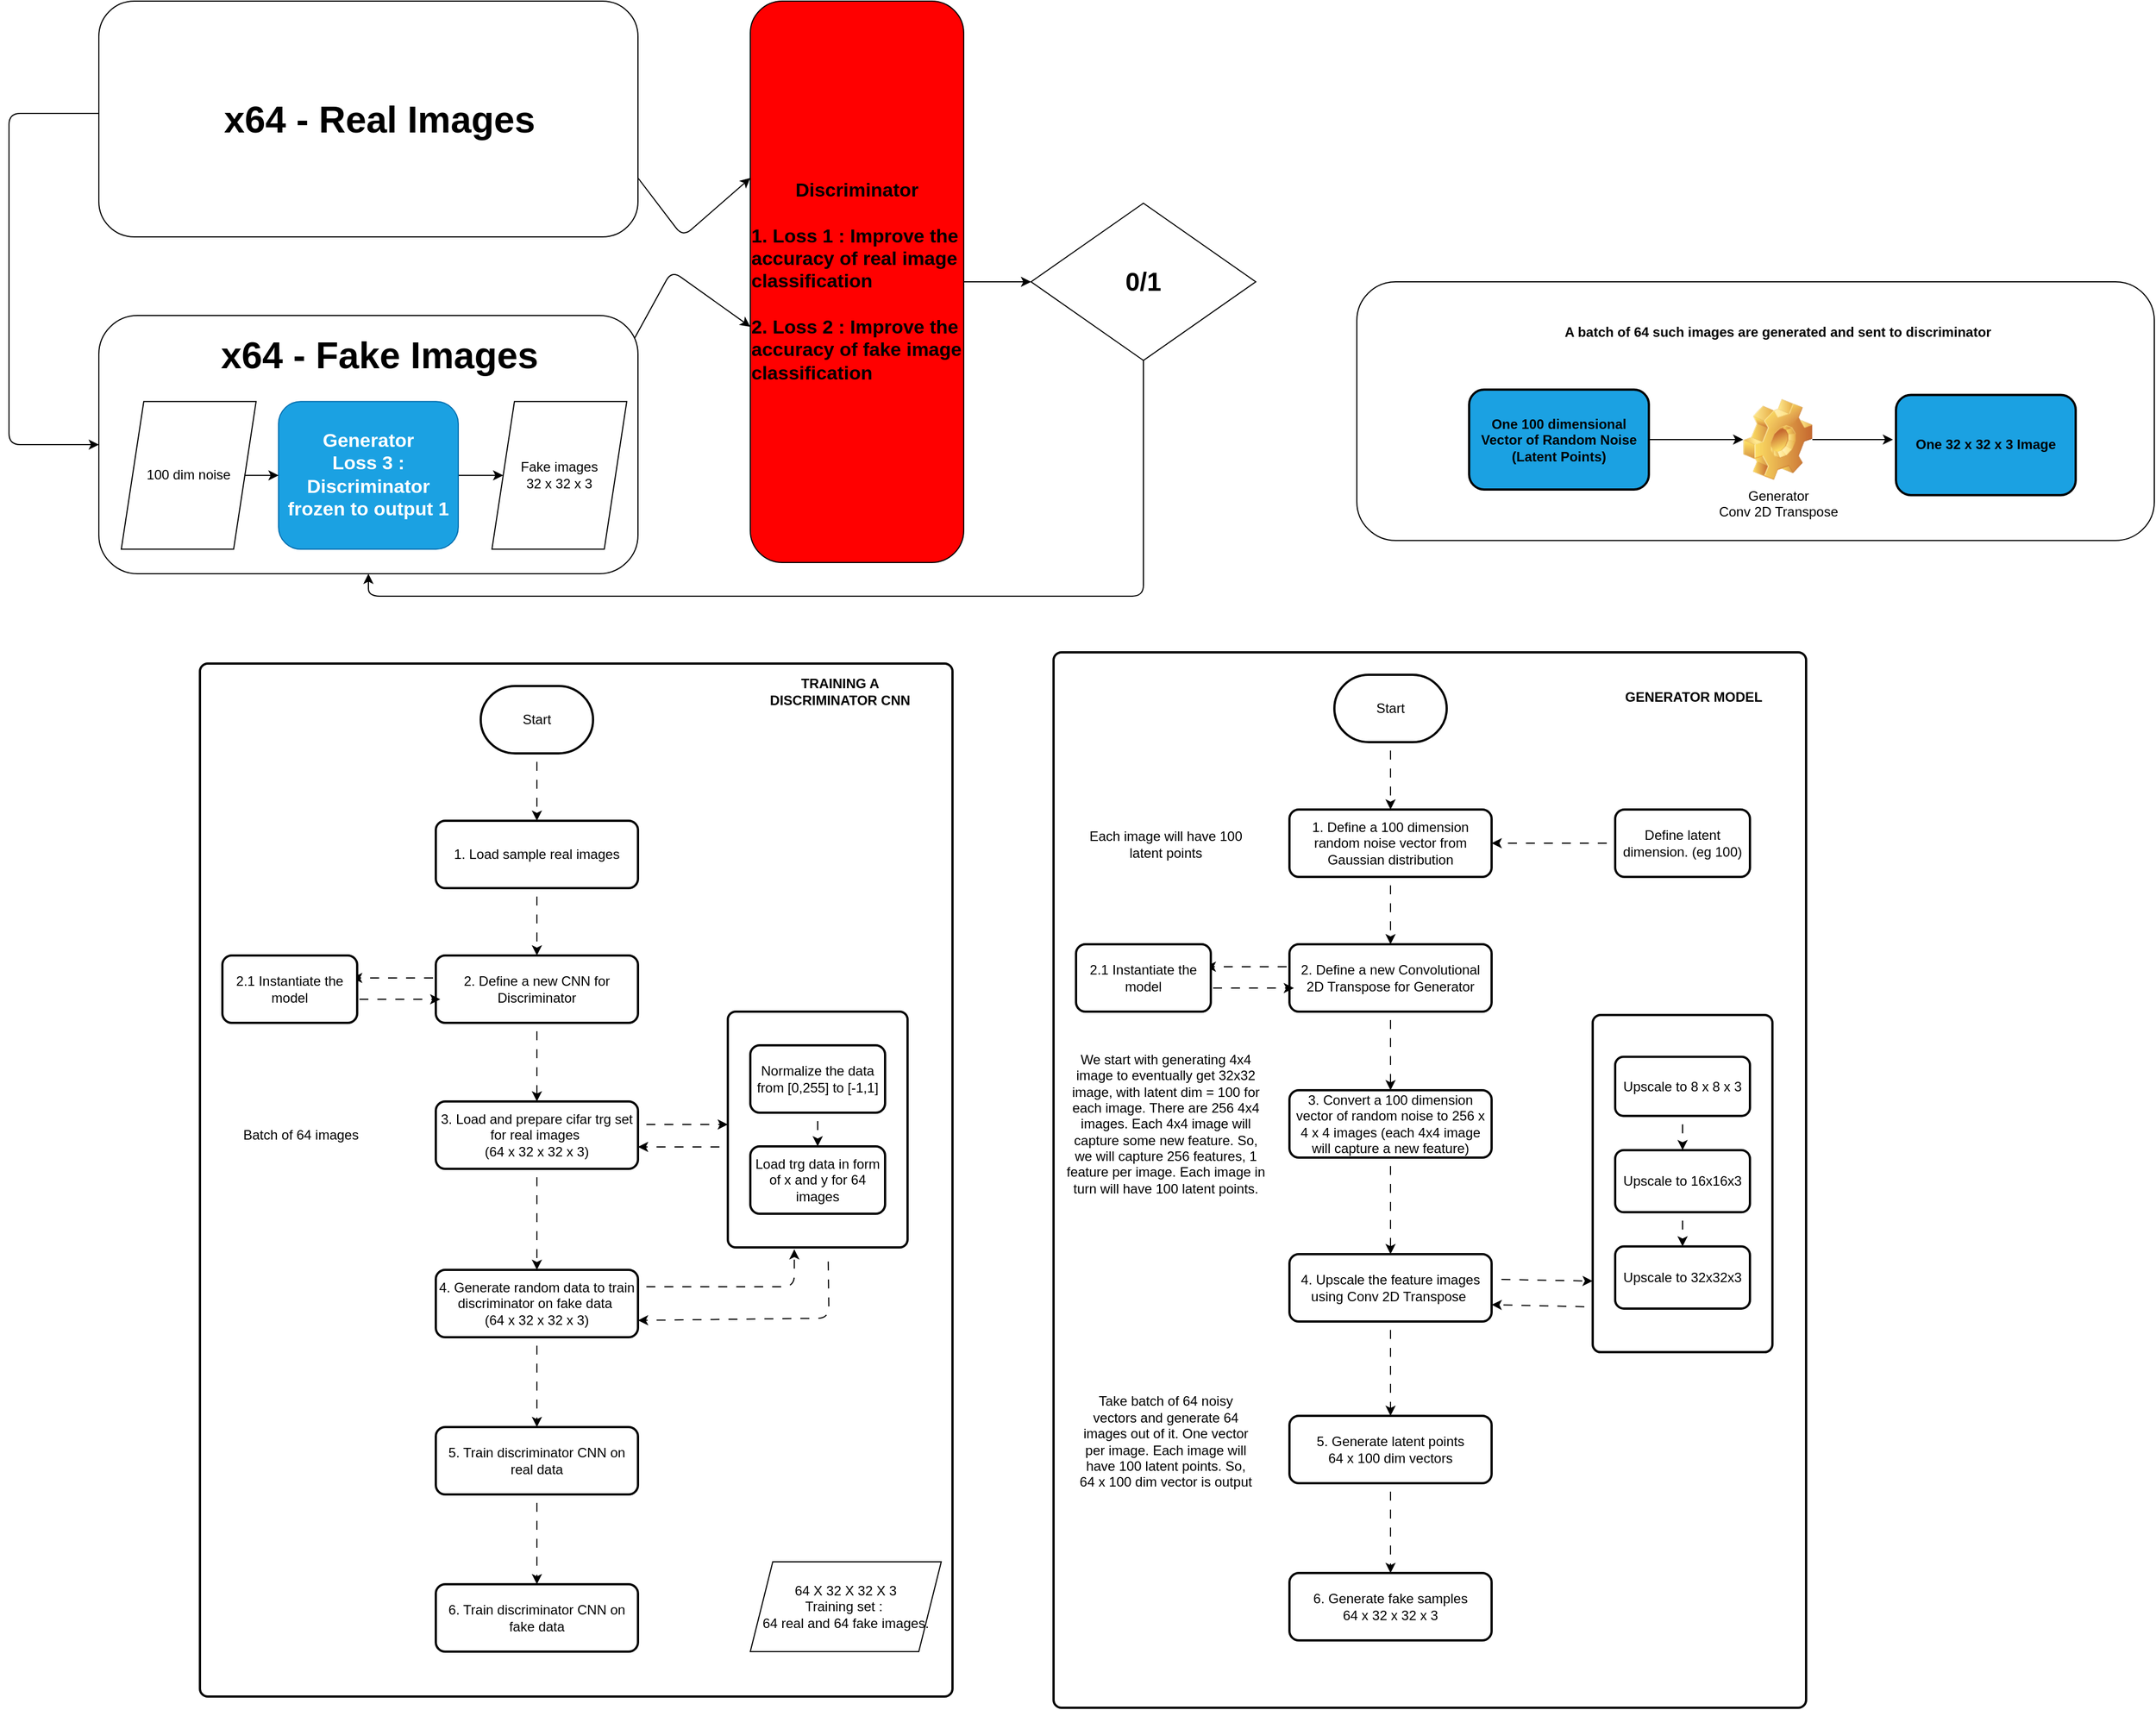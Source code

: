 <mxfile>
    <diagram id="4ZSlqq9PTy-f_bh8gYAk" name="Page-1">
        <mxGraphModel dx="1634" dy="1759" grid="1" gridSize="10" guides="1" tooltips="1" connect="1" arrows="1" fold="1" page="1" pageScale="1" pageWidth="850" pageHeight="1100" math="0" shadow="0">
            <root>
                <mxCell id="0"/>
                <mxCell id="1" parent="0"/>
                <mxCell id="66" value="" style="group" parent="1" vertex="1" connectable="0">
                    <mxGeometry x="150" y="390" width="670" height="920" as="geometry"/>
                </mxCell>
                <mxCell id="64" value="" style="rounded=1;whiteSpace=wrap;html=1;absoluteArcSize=1;arcSize=14;strokeWidth=2;" parent="66" vertex="1">
                    <mxGeometry width="670" height="920" as="geometry"/>
                </mxCell>
                <mxCell id="13" style="edgeStyle=none;html=1;entryX=0.5;entryY=0;entryDx=0;entryDy=0;flowAnimation=1;" parent="66" source="3" target="5" edge="1">
                    <mxGeometry relative="1" as="geometry">
                        <mxPoint x="275.5" y="50" as="targetPoint"/>
                    </mxGeometry>
                </mxCell>
                <mxCell id="3" value="Start" style="strokeWidth=2;html=1;shape=mxgraph.flowchart.terminator;whiteSpace=wrap;" parent="66" vertex="1">
                    <mxGeometry x="250" y="20" width="100" height="60" as="geometry"/>
                </mxCell>
                <mxCell id="8" value="" style="edgeStyle=none;html=1;flowAnimation=1;" parent="66" source="5" target="7" edge="1">
                    <mxGeometry relative="1" as="geometry"/>
                </mxCell>
                <mxCell id="5" value="1. Load sample real images" style="rounded=1;whiteSpace=wrap;html=1;arcSize=14;strokeWidth=2;resizeWidth=0;" parent="66" vertex="1">
                    <mxGeometry x="210" y="140" width="180" height="60" as="geometry"/>
                </mxCell>
                <mxCell id="10" value="" style="edgeStyle=none;html=1;flowAnimation=1;" parent="66" source="7" target="9" edge="1">
                    <mxGeometry relative="1" as="geometry"/>
                </mxCell>
                <mxCell id="15" value="" style="edgeStyle=none;html=1;flowAnimation=1;" parent="66" edge="1">
                    <mxGeometry relative="1" as="geometry">
                        <mxPoint x="215" y="280" as="sourcePoint"/>
                        <mxPoint x="135.5" y="280" as="targetPoint"/>
                    </mxGeometry>
                </mxCell>
                <mxCell id="7" value="2. Define a new CNN for Discriminator" style="whiteSpace=wrap;html=1;rounded=1;arcSize=14;strokeWidth=2;resizeWidth=0;" parent="66" vertex="1">
                    <mxGeometry x="210" y="260" width="180" height="60" as="geometry"/>
                </mxCell>
                <mxCell id="12" value="" style="edgeStyle=none;html=1;flowAnimation=1;" parent="66" source="9" target="11" edge="1">
                    <mxGeometry relative="1" as="geometry"/>
                </mxCell>
                <mxCell id="20" value="" style="edgeStyle=none;html=1;flowAnimation=1;" parent="66" edge="1">
                    <mxGeometry relative="1" as="geometry">
                        <mxPoint x="390" y="410.5" as="sourcePoint"/>
                        <mxPoint x="470" y="410.5" as="targetPoint"/>
                    </mxGeometry>
                </mxCell>
                <mxCell id="9" value="3. Load and prepare cifar trg set for real images&amp;nbsp;&lt;div&gt;(64 x 32 x 32 x 3)&lt;/div&gt;" style="whiteSpace=wrap;html=1;rounded=1;arcSize=14;strokeWidth=2;resizeWidth=0;" parent="66" vertex="1">
                    <mxGeometry x="210" y="390" width="180" height="60" as="geometry"/>
                </mxCell>
                <mxCell id="56" style="edgeStyle=orthogonalEdgeStyle;html=1;exitX=1;exitY=0.25;exitDx=0;exitDy=0;entryX=0.37;entryY=1.008;entryDx=0;entryDy=0;entryPerimeter=0;flowAnimation=1;" parent="66" source="11" target="54" edge="1">
                    <mxGeometry relative="1" as="geometry">
                        <mxPoint x="500" y="560" as="targetPoint"/>
                    </mxGeometry>
                </mxCell>
                <mxCell id="61" value="" style="edgeStyle=none;html=1;flowAnimation=1;" parent="66" source="11" target="60" edge="1">
                    <mxGeometry relative="1" as="geometry"/>
                </mxCell>
                <mxCell id="11" value="4. Generate random data to train discriminator on fake data&amp;nbsp;&lt;div&gt;(64 x 32 x 32 x 3)&lt;/div&gt;" style="whiteSpace=wrap;html=1;rounded=1;arcSize=14;strokeWidth=2;resizeWidth=0;" parent="66" vertex="1">
                    <mxGeometry x="210" y="540" width="180" height="60" as="geometry"/>
                </mxCell>
                <mxCell id="24" style="edgeStyle=none;html=1;entryX=0;entryY=0.5;entryDx=0;entryDy=0;flowAnimation=1;" parent="66" edge="1">
                    <mxGeometry relative="1" as="geometry">
                        <mxPoint x="134.5" y="299" as="sourcePoint"/>
                        <mxPoint x="214" y="299" as="targetPoint"/>
                    </mxGeometry>
                </mxCell>
                <mxCell id="14" value="2.1 Instantiate the model" style="whiteSpace=wrap;html=1;rounded=1;arcSize=14;strokeWidth=2;" parent="66" vertex="1">
                    <mxGeometry x="20" y="260" width="120" height="60" as="geometry"/>
                </mxCell>
                <mxCell id="25" style="edgeStyle=none;html=1;entryX=1;entryY=0.5;entryDx=0;entryDy=0;flowAnimation=1;" parent="66" edge="1">
                    <mxGeometry relative="1" as="geometry">
                        <mxPoint x="470" y="430.5" as="sourcePoint"/>
                        <mxPoint x="390" y="430.5" as="targetPoint"/>
                    </mxGeometry>
                </mxCell>
                <mxCell id="55" value="" style="group" parent="66" vertex="1" connectable="0">
                    <mxGeometry x="470" y="310" width="160" height="210" as="geometry"/>
                </mxCell>
                <mxCell id="54" value="" style="rounded=1;whiteSpace=wrap;html=1;absoluteArcSize=1;arcSize=14;strokeWidth=2;" parent="55" vertex="1">
                    <mxGeometry width="160" height="210" as="geometry"/>
                </mxCell>
                <mxCell id="22" value="" style="edgeStyle=none;html=1;flowAnimation=1;" parent="55" source="19" target="21" edge="1">
                    <mxGeometry relative="1" as="geometry"/>
                </mxCell>
                <mxCell id="19" value="Normalize the data from [0,255] to [-1,1]" style="whiteSpace=wrap;html=1;rounded=1;arcSize=14;strokeWidth=2;" parent="55" vertex="1">
                    <mxGeometry x="20" y="30" width="120" height="60" as="geometry"/>
                </mxCell>
                <mxCell id="21" value="Load trg data in form of x and y for 64 images" style="whiteSpace=wrap;html=1;rounded=1;arcSize=14;strokeWidth=2;" parent="55" vertex="1">
                    <mxGeometry x="20" y="120" width="120" height="60" as="geometry"/>
                </mxCell>
                <mxCell id="59" style="edgeStyle=none;html=1;exitX=0.558;exitY=1.01;exitDx=0;exitDy=0;flowAnimation=1;exitPerimeter=0;entryX=1;entryY=0.75;entryDx=0;entryDy=0;" parent="66" target="11" edge="1">
                    <mxGeometry relative="1" as="geometry">
                        <mxPoint x="390" y="583" as="targetPoint"/>
                        <Array as="points">
                            <mxPoint x="560" y="583"/>
                        </Array>
                        <mxPoint x="559.28" y="525.1" as="sourcePoint"/>
                    </mxGeometry>
                </mxCell>
                <mxCell id="63" value="" style="edgeStyle=none;html=1;flowAnimation=1;" parent="66" source="60" target="62" edge="1">
                    <mxGeometry relative="1" as="geometry"/>
                </mxCell>
                <mxCell id="60" value="5. Train discriminator CNN on real data" style="whiteSpace=wrap;html=1;rounded=1;arcSize=14;strokeWidth=2;resizeWidth=0;" parent="66" vertex="1">
                    <mxGeometry x="210" y="680" width="180" height="60" as="geometry"/>
                </mxCell>
                <mxCell id="62" value="6. Train discriminator CNN on fake data" style="whiteSpace=wrap;html=1;rounded=1;arcSize=14;strokeWidth=2;" parent="66" vertex="1">
                    <mxGeometry x="210" y="820" width="180" height="60" as="geometry"/>
                </mxCell>
                <mxCell id="65" value="TRAINING A DISCRIMINATOR CNN" style="text;html=1;align=center;verticalAlign=middle;whiteSpace=wrap;rounded=0;fontStyle=1" parent="66" vertex="1">
                    <mxGeometry x="490" y="10" width="160" height="30" as="geometry"/>
                </mxCell>
                <mxCell id="105" value="Batch of 64 images" style="text;html=1;align=center;verticalAlign=middle;whiteSpace=wrap;rounded=0;" parent="66" vertex="1">
                    <mxGeometry x="10" y="397.5" width="160" height="45" as="geometry"/>
                </mxCell>
                <mxCell id="121" value="64 X 32 X 32 X 3&lt;div&gt;Training set :&amp;nbsp;&lt;/div&gt;&lt;div&gt;64 real and 64 fake images.&lt;/div&gt;" style="shape=parallelogram;perimeter=parallelogramPerimeter;whiteSpace=wrap;html=1;fixedSize=1;" parent="66" vertex="1">
                    <mxGeometry x="490" y="800" width="170" height="80" as="geometry"/>
                </mxCell>
                <mxCell id="67" value="" style="group" parent="1" vertex="1" connectable="0">
                    <mxGeometry x="910" y="380" width="670" height="940" as="geometry"/>
                </mxCell>
                <mxCell id="68" value="" style="rounded=1;whiteSpace=wrap;html=1;absoluteArcSize=1;arcSize=14;strokeWidth=2;" parent="67" vertex="1">
                    <mxGeometry width="670" height="940" as="geometry"/>
                </mxCell>
                <mxCell id="69" style="edgeStyle=none;html=1;entryX=0.5;entryY=0;entryDx=0;entryDy=0;flowAnimation=1;" parent="67" source="70" target="72" edge="1">
                    <mxGeometry relative="1" as="geometry">
                        <mxPoint x="275.5" y="50" as="targetPoint"/>
                    </mxGeometry>
                </mxCell>
                <mxCell id="70" value="Start" style="strokeWidth=2;html=1;shape=mxgraph.flowchart.terminator;whiteSpace=wrap;" parent="67" vertex="1">
                    <mxGeometry x="250" y="20" width="100" height="60" as="geometry"/>
                </mxCell>
                <mxCell id="71" value="" style="edgeStyle=none;html=1;flowAnimation=1;" parent="67" source="72" target="75" edge="1">
                    <mxGeometry relative="1" as="geometry"/>
                </mxCell>
                <mxCell id="72" value="1. Define a 100 dimension random noise vector from Gaussian distribution" style="rounded=1;whiteSpace=wrap;html=1;arcSize=14;strokeWidth=2;resizeWidth=0;" parent="67" vertex="1">
                    <mxGeometry x="210" y="140" width="180" height="60" as="geometry"/>
                </mxCell>
                <mxCell id="73" value="" style="edgeStyle=none;html=1;flowAnimation=1;" parent="67" source="75" target="78" edge="1">
                    <mxGeometry relative="1" as="geometry"/>
                </mxCell>
                <mxCell id="74" value="" style="edgeStyle=none;html=1;flowAnimation=1;" parent="67" edge="1">
                    <mxGeometry relative="1" as="geometry">
                        <mxPoint x="215" y="280" as="sourcePoint"/>
                        <mxPoint x="135.5" y="280" as="targetPoint"/>
                    </mxGeometry>
                </mxCell>
                <mxCell id="75" value="2. Define a new Convolutional 2D Transpose for Generator" style="whiteSpace=wrap;html=1;rounded=1;arcSize=14;strokeWidth=2;resizeWidth=0;" parent="67" vertex="1">
                    <mxGeometry x="210" y="260" width="180" height="60" as="geometry"/>
                </mxCell>
                <mxCell id="76" value="" style="edgeStyle=none;html=1;flowAnimation=1;" parent="67" source="78" target="81" edge="1">
                    <mxGeometry relative="1" as="geometry"/>
                </mxCell>
                <mxCell id="78" value="3. Convert a 100 dimension vector of random noise to 256 x 4 x 4 images (each 4x4 image will capture a new feature)" style="whiteSpace=wrap;html=1;rounded=1;arcSize=14;strokeWidth=2;resizeWidth=0;" parent="67" vertex="1">
                    <mxGeometry x="210" y="390" width="180" height="60" as="geometry"/>
                </mxCell>
                <mxCell id="80" value="" style="edgeStyle=none;html=1;flowAnimation=1;" parent="67" source="81" target="92" edge="1">
                    <mxGeometry relative="1" as="geometry"/>
                </mxCell>
                <mxCell id="81" value="4. Upscale the feature images using Conv 2D Transpose&amp;nbsp;" style="whiteSpace=wrap;html=1;rounded=1;arcSize=14;strokeWidth=2;resizeWidth=0;" parent="67" vertex="1">
                    <mxGeometry x="210" y="536" width="180" height="60" as="geometry"/>
                </mxCell>
                <mxCell id="82" style="edgeStyle=none;html=1;entryX=0;entryY=0.5;entryDx=0;entryDy=0;flowAnimation=1;" parent="67" edge="1">
                    <mxGeometry relative="1" as="geometry">
                        <mxPoint x="134.5" y="299" as="sourcePoint"/>
                        <mxPoint x="214" y="299" as="targetPoint"/>
                    </mxGeometry>
                </mxCell>
                <mxCell id="83" value="2.1 Instantiate the model" style="whiteSpace=wrap;html=1;rounded=1;arcSize=14;strokeWidth=2;" parent="67" vertex="1">
                    <mxGeometry x="20" y="260" width="120" height="60" as="geometry"/>
                </mxCell>
                <mxCell id="85" value="" style="group" parent="67" vertex="1" connectable="0">
                    <mxGeometry x="480" y="300" width="160" height="310" as="geometry"/>
                </mxCell>
                <mxCell id="86" value="" style="rounded=1;whiteSpace=wrap;html=1;absoluteArcSize=1;arcSize=14;strokeWidth=2;" parent="85" vertex="1">
                    <mxGeometry y="23" width="160" height="300.312" as="geometry"/>
                </mxCell>
                <mxCell id="87" value="" style="edgeStyle=none;html=1;flowAnimation=1;" parent="85" source="88" target="89" edge="1">
                    <mxGeometry relative="1" as="geometry"/>
                </mxCell>
                <mxCell id="88" value="Upscale to 8 x 8 x 3" style="whiteSpace=wrap;html=1;rounded=1;arcSize=14;strokeWidth=2;" parent="85" vertex="1">
                    <mxGeometry x="20" y="60.282" width="120" height="52.593" as="geometry"/>
                </mxCell>
                <mxCell id="101" value="" style="edgeStyle=none;html=1;flowAnimation=1;" parent="85" source="89" target="100" edge="1">
                    <mxGeometry relative="1" as="geometry"/>
                </mxCell>
                <mxCell id="89" value="Upscale to 16x16x3" style="whiteSpace=wrap;html=1;rounded=1;arcSize=14;strokeWidth=2;" parent="85" vertex="1">
                    <mxGeometry x="20" y="143.323" width="120" height="55.354" as="geometry"/>
                </mxCell>
                <mxCell id="100" value="Upscale to 32x32x3" style="whiteSpace=wrap;html=1;rounded=1;arcSize=14;strokeWidth=2;" parent="85" vertex="1">
                    <mxGeometry x="20" y="229.125" width="120" height="55.354" as="geometry"/>
                </mxCell>
                <mxCell id="90" style="edgeStyle=none;html=1;flowAnimation=1;entryX=1;entryY=0.75;entryDx=0;entryDy=0;" parent="67" target="81" edge="1">
                    <mxGeometry relative="1" as="geometry">
                        <mxPoint x="390" y="583" as="targetPoint"/>
                        <Array as="points"/>
                        <mxPoint x="480" y="583" as="sourcePoint"/>
                    </mxGeometry>
                </mxCell>
                <mxCell id="91" value="" style="edgeStyle=none;html=1;flowAnimation=1;" parent="67" source="92" target="93" edge="1">
                    <mxGeometry relative="1" as="geometry"/>
                </mxCell>
                <mxCell id="92" value="5. Generate latent points&lt;div&gt;64 x 100 dim vectors&lt;/div&gt;" style="whiteSpace=wrap;html=1;rounded=1;arcSize=14;strokeWidth=2;resizeWidth=0;" parent="67" vertex="1">
                    <mxGeometry x="210" y="680" width="180" height="60" as="geometry"/>
                </mxCell>
                <mxCell id="93" value="6. Generate fake samples&lt;div&gt;64 x 32 x 32 x 3&lt;/div&gt;" style="whiteSpace=wrap;html=1;rounded=1;arcSize=14;strokeWidth=2;" parent="67" vertex="1">
                    <mxGeometry x="210" y="820" width="180" height="60" as="geometry"/>
                </mxCell>
                <mxCell id="94" value="GENERATOR MODEL" style="text;html=1;align=center;verticalAlign=middle;whiteSpace=wrap;rounded=0;fontStyle=1" parent="67" vertex="1">
                    <mxGeometry x="490" y="25" width="160" height="30" as="geometry"/>
                </mxCell>
                <mxCell id="98" value="We start with generating 4x4 image to eventually get 32x32 image, with latent dim = 100 for each image. There are 256 4x4 images. Each 4x4 image will capture some new feature. So, we will capture 256 features, 1 feature per image. Each image in turn will have 100 latent points." style="text;html=1;align=center;verticalAlign=middle;whiteSpace=wrap;rounded=0;" parent="67" vertex="1">
                    <mxGeometry x="10" y="377.5" width="180" height="85" as="geometry"/>
                </mxCell>
                <mxCell id="107" value="Take batch of 64 noisy vectors and generate 64 images out of it. One vector per image. Each image will have 100 latent points. So, 64 x 100 dim vector is output" style="text;html=1;align=center;verticalAlign=middle;whiteSpace=wrap;rounded=0;" parent="67" vertex="1">
                    <mxGeometry x="20" y="680" width="160" height="45" as="geometry"/>
                </mxCell>
                <mxCell id="108" value="Each image will have 100 latent points" style="text;html=1;align=center;verticalAlign=middle;whiteSpace=wrap;rounded=0;" parent="67" vertex="1">
                    <mxGeometry x="20" y="148" width="160" height="45" as="geometry"/>
                </mxCell>
                <mxCell id="97" style="edgeStyle=none;html=1;flowAnimation=1;" parent="1" source="95" target="72" edge="1">
                    <mxGeometry relative="1" as="geometry"/>
                </mxCell>
                <mxCell id="95" value="Define latent dimension. (eg 100)" style="whiteSpace=wrap;html=1;rounded=1;arcSize=14;strokeWidth=2;" parent="1" vertex="1">
                    <mxGeometry x="1410" y="520" width="120" height="60" as="geometry"/>
                </mxCell>
                <mxCell id="104" style="edgeStyle=none;html=1;flowAnimation=1;exitX=1.007;exitY=0.373;exitDx=0;exitDy=0;exitPerimeter=0;" parent="1" source="81" edge="1">
                    <mxGeometry relative="1" as="geometry">
                        <mxPoint x="1390" y="940" as="targetPoint"/>
                        <Array as="points"/>
                        <mxPoint x="1310" y="950" as="sourcePoint"/>
                    </mxGeometry>
                </mxCell>
                <mxCell id="147" value="" style="group" parent="1" vertex="1" connectable="0">
                    <mxGeometry x="1180" y="50" width="710" height="230.38" as="geometry"/>
                </mxCell>
                <mxCell id="133" value="" style="rounded=1;whiteSpace=wrap;html=1;" parent="147" vertex="1">
                    <mxGeometry width="710" height="230.38" as="geometry"/>
                </mxCell>
                <mxCell id="131" value="" style="edgeStyle=none;html=1;" parent="147" source="127" edge="1">
                    <mxGeometry relative="1" as="geometry">
                        <mxPoint x="477.31" y="140.505" as="targetPoint"/>
                    </mxGeometry>
                </mxCell>
                <mxCell id="127" value="Generator&lt;div&gt;Conv 2D Transpose&lt;/div&gt;" style="shape=image;html=1;verticalLabelPosition=bottom;verticalAlign=top;imageAspect=1;aspect=fixed;image=img/clipart/Gear_128x128.png" parent="147" vertex="1">
                    <mxGeometry x="344" y="104.41" width="61.54" height="72.19" as="geometry"/>
                </mxCell>
                <mxCell id="129" style="edgeStyle=none;html=1;" parent="147" source="128" target="127" edge="1">
                    <mxGeometry relative="1" as="geometry">
                        <mxPoint x="360" y="140.5" as="targetPoint"/>
                    </mxGeometry>
                </mxCell>
                <mxCell id="128" value="&lt;b&gt;&lt;font style=&quot;color: light-dark(rgb(0, 0, 0), rgb(0, 0, 0));&quot;&gt;One 100 dimensional Vector of Random Noise&lt;/font&gt;&lt;/b&gt;&lt;div&gt;&lt;b&gt;&lt;font style=&quot;color: light-dark(rgb(0, 0, 0), rgb(0, 0, 0));&quot;&gt;(Latent Points)&lt;/font&gt;&lt;/b&gt;&lt;/div&gt;" style="rounded=1;whiteSpace=wrap;html=1;strokeWidth=2;fillWeight=4;fillColor=#1ba1e2;fontColor=light-dark(#000000,#000000);" parent="147" vertex="1">
                    <mxGeometry x="100" y="96" width="160" height="89" as="geometry"/>
                </mxCell>
                <mxCell id="132" value="&lt;font style=&quot;color: light-dark(rgb(0, 0, 0), rgb(0, 0, 0));&quot;&gt;One 32 x 32 x 3 Image&lt;/font&gt;" style="rounded=1;whiteSpace=wrap;html=1;strokeWidth=2;fillWeight=4;hachureGap=8;hachureAngle=45;fillColor=#1ba1e2;fontColor=light-dark(#000000,#000000);fontStyle=1;glass=0;" parent="147" vertex="1">
                    <mxGeometry x="480" y="100.76" width="160" height="89.24" as="geometry"/>
                </mxCell>
                <mxCell id="134" value="A batch of 64 such images are generated and sent to discriminator" style="text;strokeColor=none;align=center;fillColor=none;html=1;verticalAlign=middle;whiteSpace=wrap;rounded=0;fontStyle=1" parent="147" vertex="1">
                    <mxGeometry x="114.77" y="30" width="520" height="30" as="geometry"/>
                </mxCell>
                <mxCell id="150" value="" style="group" parent="1" vertex="1" connectable="0">
                    <mxGeometry x="-20" y="-200" width="1110" height="530" as="geometry"/>
                </mxCell>
                <mxCell id="118" value="" style="edgeStyle=none;html=1;entryX=0;entryY=0.58;entryDx=0;entryDy=0;entryPerimeter=0;" parent="150" source="114" target="117" edge="1">
                    <mxGeometry relative="1" as="geometry">
                        <Array as="points">
                            <mxPoint x="590" y="240"/>
                        </Array>
                    </mxGeometry>
                </mxCell>
                <mxCell id="120" style="edgeStyle=none;html=1;entryX=0;entryY=0.5;entryDx=0;entryDy=0;" parent="150" source="117" target="119" edge="1">
                    <mxGeometry relative="1" as="geometry"/>
                </mxCell>
                <mxCell id="117" value="&lt;font style=&quot;&quot;&gt;&lt;font style=&quot;&quot;&gt;&lt;b style=&quot;background-color: transparent;&quot;&gt;&lt;font style=&quot;font-size: 17px; color: light-dark(rgb(0, 0, 0), rgb(0, 0, 0));&quot;&gt;Discriminator&lt;/font&gt;&lt;/b&gt;&lt;br&gt;&lt;/font&gt;&lt;span style=&quot;font-size: 17px;&quot;&gt;&lt;b style=&quot;&quot;&gt;&lt;br&gt;&lt;div style=&quot;text-align: left;&quot;&gt;&lt;b style=&quot;background-color: transparent; font-size: 12px;&quot;&gt;&lt;font style=&quot;font-size: 17px; color: light-dark(rgb(0, 0, 0), rgb(0, 0, 0));&quot;&gt;1. Loss 1 : Improve the accuracy of real image classification&lt;/font&gt;&lt;/b&gt;&lt;/div&gt;&lt;/b&gt;&lt;/span&gt;&lt;/font&gt;&lt;div style=&quot;text-align: left;&quot;&gt;&lt;span style=&quot;font-size: 17px;&quot;&gt;&lt;b&gt;&lt;font style=&quot;color: light-dark(rgb(0, 0, 0), rgb(0, 0, 0));&quot;&gt;&lt;br&gt;&lt;/font&gt;&lt;/b&gt;&lt;/span&gt;&lt;/div&gt;&lt;b style=&quot;background-color: transparent;&quot;&gt;&lt;div style=&quot;text-align: left;&quot;&gt;&lt;b style=&quot;background-color: transparent;&quot;&gt;&lt;font style=&quot;font-size: 17px; color: light-dark(rgb(0, 0, 0), rgb(0, 0, 0));&quot;&gt;2. Loss 2 : Improve the accuracy of fake image classification&lt;/font&gt;&lt;/b&gt;&lt;/div&gt;&lt;/b&gt;" style="whiteSpace=wrap;html=1;rounded=1;strokeColor=light-dark(#000000,#FF00FF);fillColor=#FF0000;" parent="150" vertex="1">
                    <mxGeometry x="660" width="190" height="500" as="geometry"/>
                </mxCell>
                <mxCell id="148" style="edgeStyle=none;html=1;entryX=0.5;entryY=1;entryDx=0;entryDy=0;" parent="150" source="119" target="135" edge="1">
                    <mxGeometry relative="1" as="geometry">
                        <Array as="points">
                            <mxPoint x="1010" y="530"/>
                            <mxPoint x="320" y="530"/>
                        </Array>
                    </mxGeometry>
                </mxCell>
                <mxCell id="119" value="&lt;font style=&quot;font-size: 23px;&quot;&gt;&lt;b&gt;0/1&lt;/b&gt;&lt;/font&gt;" style="rhombus;whiteSpace=wrap;html=1;" parent="150" vertex="1">
                    <mxGeometry x="910" y="180" width="200" height="140" as="geometry"/>
                </mxCell>
                <mxCell id="137" value="" style="group" parent="150" vertex="1" connectable="0">
                    <mxGeometry x="80" y="280" width="480" height="230" as="geometry"/>
                </mxCell>
                <mxCell id="135" value="" style="rounded=1;whiteSpace=wrap;html=1;" parent="137" vertex="1">
                    <mxGeometry width="480" height="230.0" as="geometry"/>
                </mxCell>
                <mxCell id="111" value="" style="edgeStyle=none;html=1;entryX=0;entryY=0.5;entryDx=0;entryDy=0;" parent="137" source="109" target="114" edge="1">
                    <mxGeometry relative="1" as="geometry">
                        <mxPoint x="380" y="120.476" as="targetPoint"/>
                    </mxGeometry>
                </mxCell>
                <mxCell id="109" value="Generator&lt;div&gt;Loss 3 : Discriminator frozen to output 1&lt;/div&gt;" style="whiteSpace=wrap;html=1;fillColor=#1ba1e2;fontColor=#ffffff;strokeColor=#006EAF;fontStyle=1;fontSize=17;rounded=1" parent="137" vertex="1">
                    <mxGeometry x="160" y="76.667" width="160" height="131.429" as="geometry"/>
                </mxCell>
                <mxCell id="113" style="edgeStyle=none;html=1;entryX=0;entryY=0.5;entryDx=0;entryDy=0;" parent="137" source="112" target="109" edge="1">
                    <mxGeometry relative="1" as="geometry"/>
                </mxCell>
                <mxCell id="112" value="100 dim noise" style="shape=parallelogram;perimeter=parallelogramPerimeter;whiteSpace=wrap;html=1;fixedSize=1;" parent="137" vertex="1">
                    <mxGeometry x="20" y="76.667" width="120" height="131.429" as="geometry"/>
                </mxCell>
                <mxCell id="114" value="Fake images&lt;div&gt;32 x 32 x 3&lt;/div&gt;" style="shape=parallelogram;perimeter=parallelogramPerimeter;whiteSpace=wrap;html=1;fixedSize=1;" parent="137" vertex="1">
                    <mxGeometry x="350" y="76.667" width="120" height="131.429" as="geometry"/>
                </mxCell>
                <mxCell id="136" value="&lt;font style=&quot;font-size: 33px;&quot;&gt;&lt;b&gt;x64 - Fake Images&lt;/b&gt;&lt;/font&gt;" style="text;strokeColor=none;align=center;fillColor=none;html=1;verticalAlign=middle;whiteSpace=wrap;rounded=0;" parent="137" vertex="1">
                    <mxGeometry x="100" y="18.181" width="300" height="32.857" as="geometry"/>
                </mxCell>
                <mxCell id="138" value="" style="group" parent="150" vertex="1" connectable="0">
                    <mxGeometry x="80" width="480" height="210" as="geometry"/>
                </mxCell>
                <mxCell id="139" value="" style="rounded=1;whiteSpace=wrap;html=1;" parent="138" vertex="1">
                    <mxGeometry width="480" height="210" as="geometry"/>
                </mxCell>
                <mxCell id="145" value="&lt;font style=&quot;font-size: 33px;&quot;&gt;&lt;b&gt;x64 - Real Images&lt;/b&gt;&lt;/font&gt;" style="text;strokeColor=none;align=center;fillColor=none;html=1;verticalAlign=middle;whiteSpace=wrap;rounded=0;" parent="138" vertex="1">
                    <mxGeometry x="100" y="90" width="300" height="30" as="geometry"/>
                </mxCell>
                <mxCell id="146" style="edgeStyle=none;html=1;entryX=0;entryY=0.315;entryDx=0;entryDy=0;entryPerimeter=0;exitX=1;exitY=0.75;exitDx=0;exitDy=0;" parent="150" source="139" target="117" edge="1">
                    <mxGeometry relative="1" as="geometry">
                        <Array as="points">
                            <mxPoint x="600" y="210"/>
                        </Array>
                    </mxGeometry>
                </mxCell>
                <mxCell id="149" style="edgeStyle=none;html=1;entryX=0;entryY=0.5;entryDx=0;entryDy=0;" parent="150" target="135" edge="1">
                    <mxGeometry relative="1" as="geometry">
                        <mxPoint x="80" y="100" as="sourcePoint"/>
                        <Array as="points">
                            <mxPoint y="100"/>
                            <mxPoint y="280"/>
                            <mxPoint y="395"/>
                        </Array>
                    </mxGeometry>
                </mxCell>
            </root>
        </mxGraphModel>
    </diagram>
</mxfile>